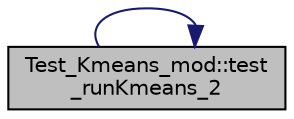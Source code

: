 digraph "Test_Kmeans_mod::test_runKmeans_2"
{
 // LATEX_PDF_SIZE
  edge [fontname="Helvetica",fontsize="10",labelfontname="Helvetica",labelfontsize="10"];
  node [fontname="Helvetica",fontsize="10",shape=record];
  rankdir="LR";
  Node1 [label="Test_Kmeans_mod::test\l_runKmeans_2",height=0.2,width=0.4,color="black", fillcolor="grey75", style="filled", fontcolor="black",tooltip="test runKmeans() by passing a fixed initial set of cluster centers to the Kmeans constructor."];
  Node1 -> Node1 [color="midnightblue",fontsize="10",style="solid",fontname="Helvetica"];
}
